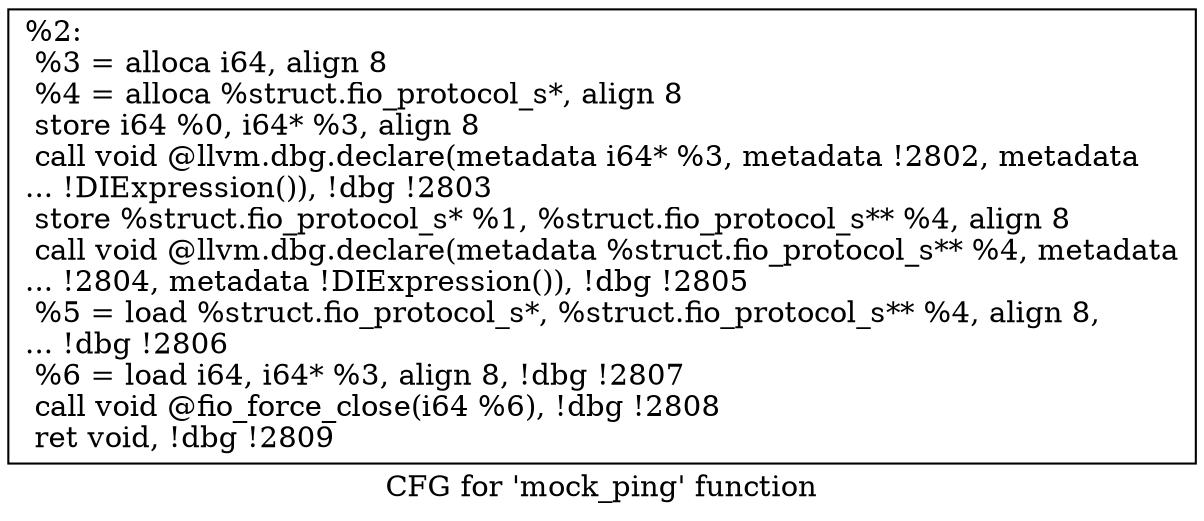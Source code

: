 digraph "CFG for 'mock_ping' function" {
	label="CFG for 'mock_ping' function";

	Node0x5568515768a0 [shape=record,label="{%2:\l  %3 = alloca i64, align 8\l  %4 = alloca %struct.fio_protocol_s*, align 8\l  store i64 %0, i64* %3, align 8\l  call void @llvm.dbg.declare(metadata i64* %3, metadata !2802, metadata\l... !DIExpression()), !dbg !2803\l  store %struct.fio_protocol_s* %1, %struct.fio_protocol_s** %4, align 8\l  call void @llvm.dbg.declare(metadata %struct.fio_protocol_s** %4, metadata\l... !2804, metadata !DIExpression()), !dbg !2805\l  %5 = load %struct.fio_protocol_s*, %struct.fio_protocol_s** %4, align 8,\l... !dbg !2806\l  %6 = load i64, i64* %3, align 8, !dbg !2807\l  call void @fio_force_close(i64 %6), !dbg !2808\l  ret void, !dbg !2809\l}"];
}
